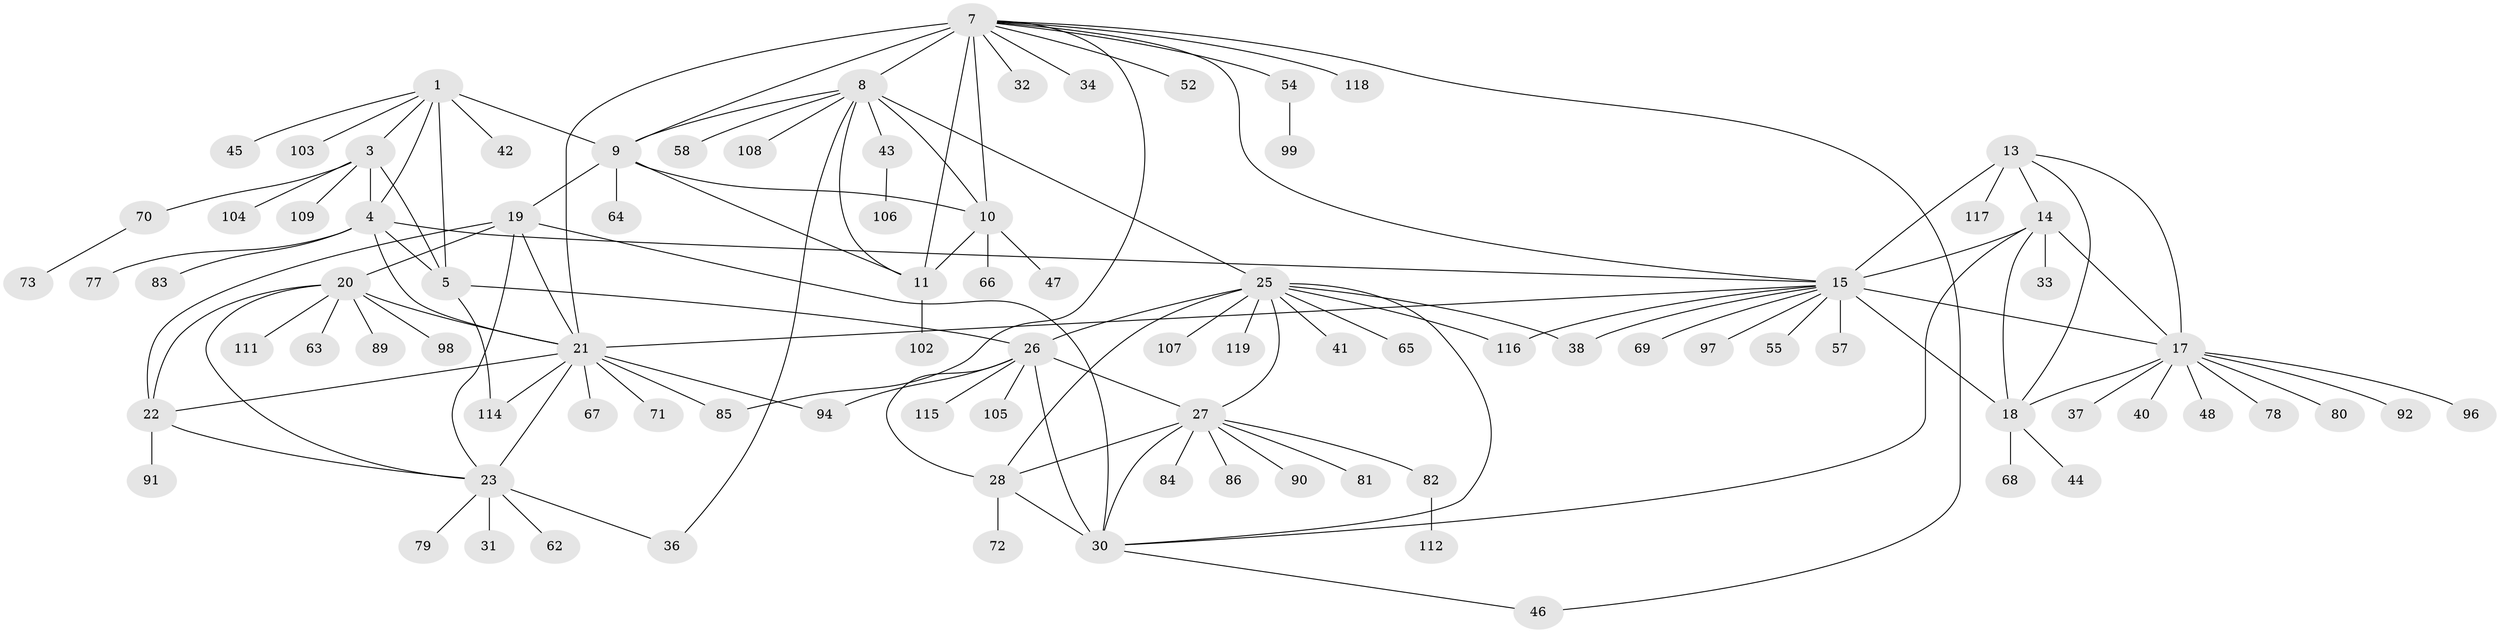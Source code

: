 // original degree distribution, {8: 0.03333333333333333, 6: 0.041666666666666664, 9: 0.06666666666666667, 11: 0.016666666666666666, 7: 0.05, 10: 0.025, 13: 0.016666666666666666, 1: 0.5833333333333334, 2: 0.15, 3: 0.016666666666666666}
// Generated by graph-tools (version 1.1) at 2025/11/02/27/25 16:11:36]
// undirected, 92 vertices, 132 edges
graph export_dot {
graph [start="1"]
  node [color=gray90,style=filled];
  1 [super="+2"];
  3 [super="+59"];
  4 [super="+56"];
  5 [super="+6"];
  7 [super="+12"];
  8 [super="+113"];
  9 [super="+61"];
  10 [super="+35"];
  11 [super="+75"];
  13 [super="+53"];
  14;
  15 [super="+16"];
  17 [super="+50"];
  18 [super="+95"];
  19 [super="+49"];
  20 [super="+39"];
  21 [super="+24"];
  22 [super="+101"];
  23 [super="+100"];
  25 [super="+74"];
  26 [super="+29"];
  27 [super="+87"];
  28;
  30 [super="+110"];
  31;
  32 [super="+93"];
  33;
  34;
  36;
  37;
  38;
  40;
  41;
  42;
  43;
  44 [super="+88"];
  45;
  46 [super="+51"];
  47;
  48;
  52;
  54;
  55;
  57;
  58 [super="+60"];
  62;
  63;
  64 [super="+120"];
  65;
  66 [super="+76"];
  67;
  68;
  69;
  70;
  71;
  72;
  73;
  77;
  78;
  79;
  80;
  81;
  82;
  83;
  84;
  85;
  86;
  89;
  90;
  91;
  92;
  94;
  96;
  97;
  98;
  99;
  102;
  103;
  104;
  105;
  106;
  107;
  108;
  109;
  111;
  112;
  114;
  115;
  116;
  117;
  118;
  119;
  1 -- 3 [weight=2];
  1 -- 4 [weight=2];
  1 -- 5 [weight=4];
  1 -- 9;
  1 -- 42;
  1 -- 45;
  1 -- 103;
  3 -- 4;
  3 -- 5 [weight=2];
  3 -- 70;
  3 -- 104;
  3 -- 109;
  4 -- 5 [weight=2];
  4 -- 21;
  4 -- 77;
  4 -- 15;
  4 -- 83;
  5 -- 26;
  5 -- 114;
  7 -- 8 [weight=2];
  7 -- 9 [weight=2];
  7 -- 10 [weight=2];
  7 -- 11 [weight=2];
  7 -- 15;
  7 -- 52;
  7 -- 85;
  7 -- 21;
  7 -- 32;
  7 -- 34;
  7 -- 46;
  7 -- 54;
  7 -- 118;
  8 -- 9;
  8 -- 10;
  8 -- 11;
  8 -- 25;
  8 -- 36;
  8 -- 43;
  8 -- 58;
  8 -- 108;
  9 -- 10;
  9 -- 11;
  9 -- 64;
  9 -- 19;
  10 -- 11;
  10 -- 66;
  10 -- 47;
  11 -- 102;
  13 -- 14;
  13 -- 15 [weight=2];
  13 -- 17;
  13 -- 18;
  13 -- 117;
  14 -- 15 [weight=2];
  14 -- 17;
  14 -- 18;
  14 -- 30;
  14 -- 33;
  15 -- 17 [weight=2];
  15 -- 18 [weight=2];
  15 -- 57;
  15 -- 69;
  15 -- 97;
  15 -- 38;
  15 -- 116;
  15 -- 21;
  15 -- 55;
  17 -- 18;
  17 -- 37;
  17 -- 40;
  17 -- 48;
  17 -- 78;
  17 -- 80;
  17 -- 92;
  17 -- 96;
  18 -- 44;
  18 -- 68;
  19 -- 20;
  19 -- 21 [weight=2];
  19 -- 22;
  19 -- 23;
  19 -- 30;
  20 -- 21 [weight=2];
  20 -- 22;
  20 -- 23;
  20 -- 63;
  20 -- 111;
  20 -- 89;
  20 -- 98;
  21 -- 22 [weight=2];
  21 -- 23 [weight=2];
  21 -- 67;
  21 -- 71;
  21 -- 85;
  21 -- 114;
  21 -- 94;
  22 -- 23;
  22 -- 91;
  23 -- 31;
  23 -- 36;
  23 -- 62;
  23 -- 79;
  25 -- 26 [weight=2];
  25 -- 27;
  25 -- 28;
  25 -- 30;
  25 -- 38;
  25 -- 41;
  25 -- 65;
  25 -- 107;
  25 -- 116;
  25 -- 119;
  26 -- 27 [weight=2];
  26 -- 28 [weight=2];
  26 -- 30 [weight=2];
  26 -- 115;
  26 -- 105;
  26 -- 94;
  27 -- 28;
  27 -- 30;
  27 -- 81;
  27 -- 82;
  27 -- 84;
  27 -- 86;
  27 -- 90;
  28 -- 30;
  28 -- 72;
  30 -- 46;
  43 -- 106;
  54 -- 99;
  70 -- 73;
  82 -- 112;
}
